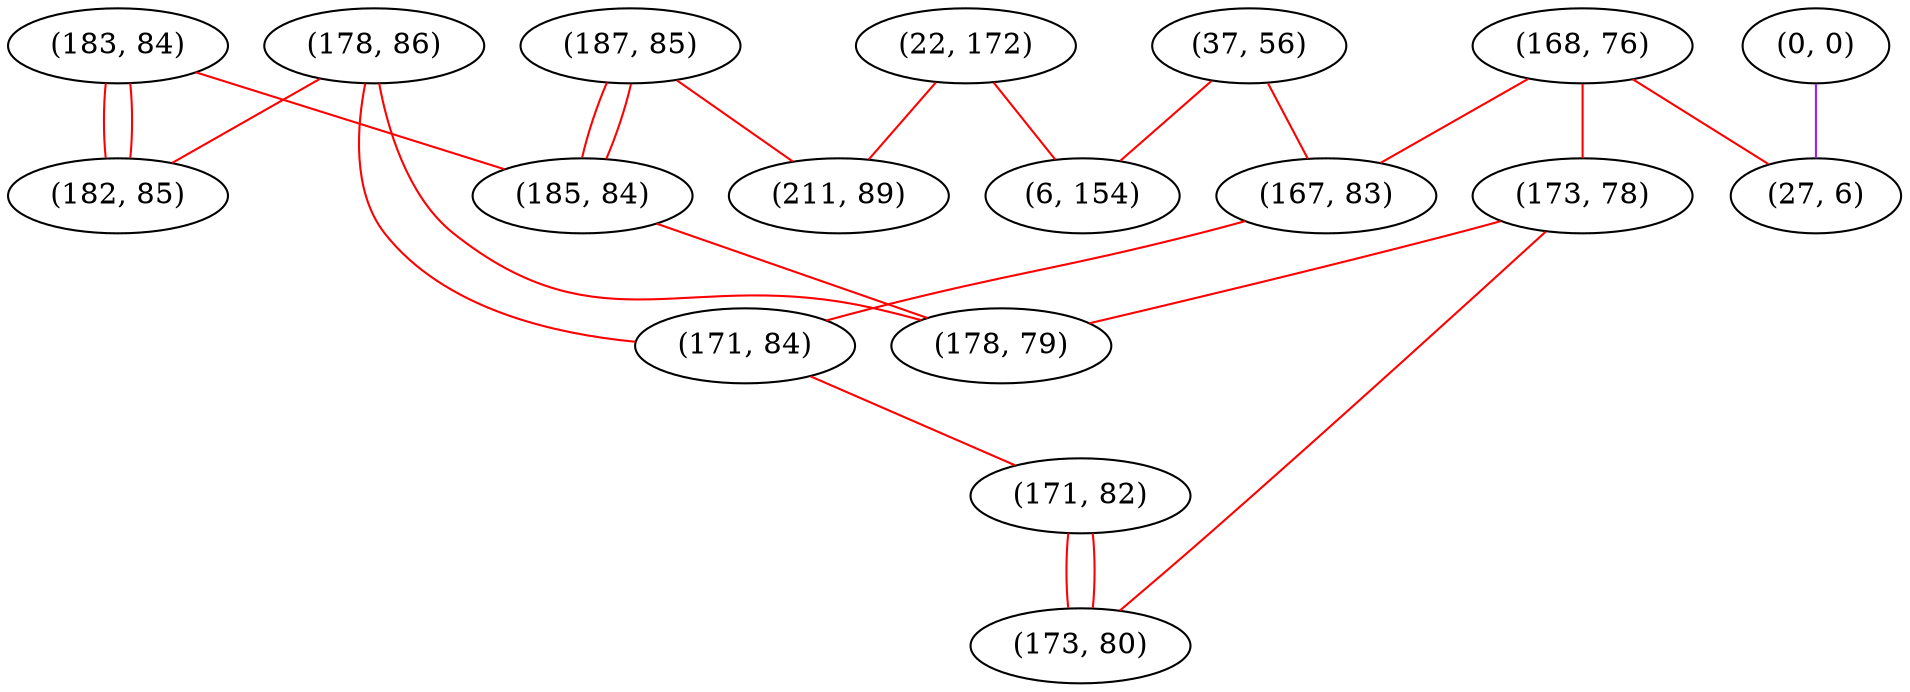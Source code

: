 graph "" {
"(178, 86)";
"(0, 0)";
"(168, 76)";
"(173, 78)";
"(22, 172)";
"(187, 85)";
"(37, 56)";
"(183, 84)";
"(167, 83)";
"(182, 85)";
"(211, 89)";
"(171, 84)";
"(27, 6)";
"(185, 84)";
"(178, 79)";
"(171, 82)";
"(6, 154)";
"(173, 80)";
"(178, 86)" -- "(178, 79)"  [color=red, key=0, weight=1];
"(178, 86)" -- "(171, 84)"  [color=red, key=0, weight=1];
"(178, 86)" -- "(182, 85)"  [color=red, key=0, weight=1];
"(0, 0)" -- "(27, 6)"  [color=purple, key=0, weight=4];
"(168, 76)" -- "(173, 78)"  [color=red, key=0, weight=1];
"(168, 76)" -- "(167, 83)"  [color=red, key=0, weight=1];
"(168, 76)" -- "(27, 6)"  [color=red, key=0, weight=1];
"(173, 78)" -- "(178, 79)"  [color=red, key=0, weight=1];
"(173, 78)" -- "(173, 80)"  [color=red, key=0, weight=1];
"(22, 172)" -- "(211, 89)"  [color=red, key=0, weight=1];
"(22, 172)" -- "(6, 154)"  [color=red, key=0, weight=1];
"(187, 85)" -- "(211, 89)"  [color=red, key=0, weight=1];
"(187, 85)" -- "(185, 84)"  [color=red, key=0, weight=1];
"(187, 85)" -- "(185, 84)"  [color=red, key=1, weight=1];
"(37, 56)" -- "(167, 83)"  [color=red, key=0, weight=1];
"(37, 56)" -- "(6, 154)"  [color=red, key=0, weight=1];
"(183, 84)" -- "(182, 85)"  [color=red, key=0, weight=1];
"(183, 84)" -- "(182, 85)"  [color=red, key=1, weight=1];
"(183, 84)" -- "(185, 84)"  [color=red, key=0, weight=1];
"(167, 83)" -- "(171, 84)"  [color=red, key=0, weight=1];
"(171, 84)" -- "(171, 82)"  [color=red, key=0, weight=1];
"(185, 84)" -- "(178, 79)"  [color=red, key=0, weight=1];
"(171, 82)" -- "(173, 80)"  [color=red, key=0, weight=1];
"(171, 82)" -- "(173, 80)"  [color=red, key=1, weight=1];
}
